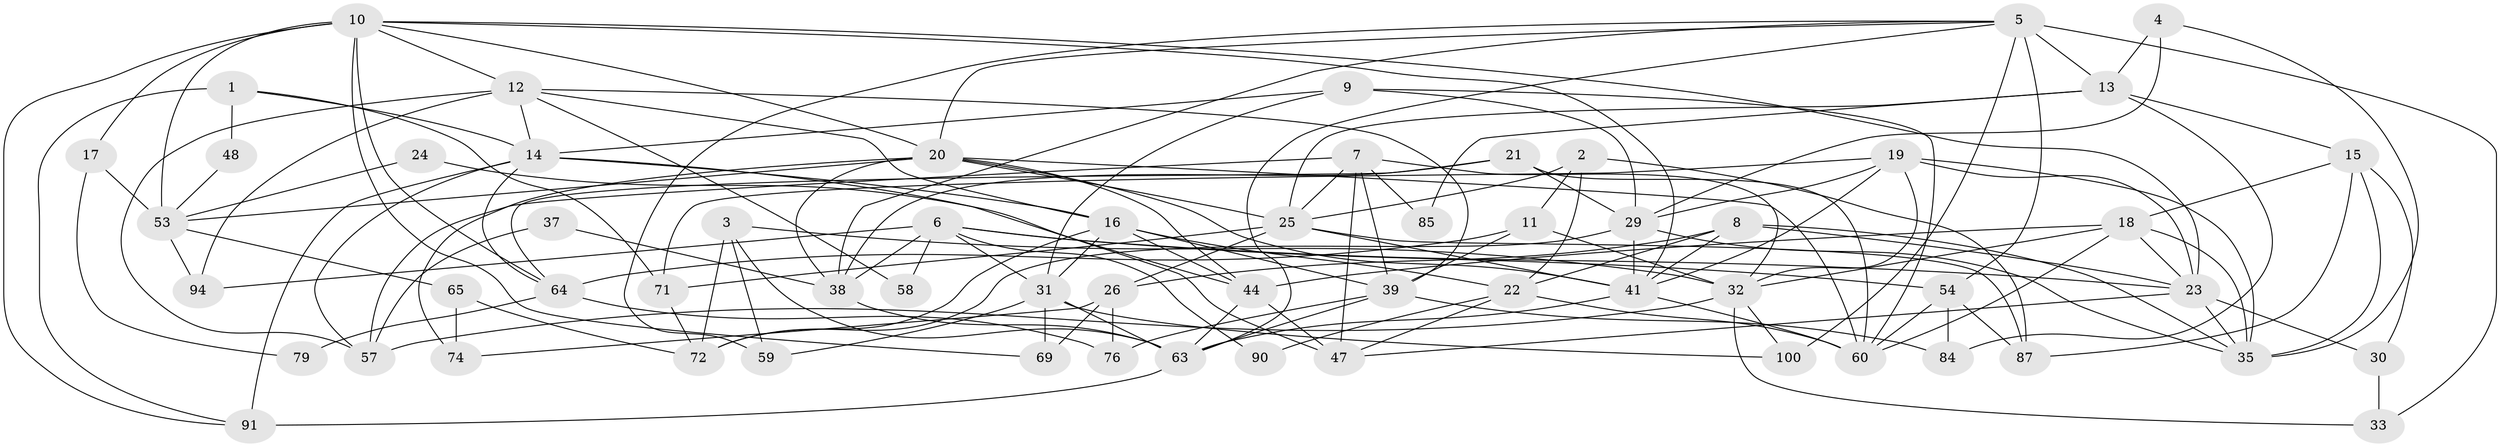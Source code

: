 // original degree distribution, {4: 0.24, 3: 0.27, 5: 0.22, 6: 0.11, 2: 0.13, 7: 0.03}
// Generated by graph-tools (version 1.1) at 2025/38/02/21/25 10:38:59]
// undirected, 61 vertices, 153 edges
graph export_dot {
graph [start="1"]
  node [color=gray90,style=filled];
  1 [super="+86"];
  2;
  3 [super="+98"];
  4;
  5 [super="+97"];
  6 [super="+49"];
  7 [super="+42"];
  8;
  9;
  10 [super="+62"];
  11;
  12 [super="+34"];
  13 [super="+56"];
  14 [super="+36"];
  15 [super="+52"];
  16 [super="+40"];
  17 [super="+70"];
  18 [super="+81"];
  19 [super="+83"];
  20 [super="+28"];
  21 [super="+61"];
  22 [super="+27"];
  23 [super="+96"];
  24;
  25 [super="+80"];
  26 [super="+99"];
  29 [super="+46"];
  30;
  31 [super="+51"];
  32 [super="+45"];
  33 [super="+43"];
  35 [super="+66"];
  37;
  38 [super="+55"];
  39 [super="+50"];
  41 [super="+82"];
  44;
  47 [super="+68"];
  48;
  53 [super="+67"];
  54 [super="+75"];
  57 [super="+78"];
  58;
  59;
  60 [super="+88"];
  63 [super="+77"];
  64 [super="+89"];
  65;
  69;
  71 [super="+95"];
  72 [super="+73"];
  74;
  76 [super="+92"];
  79;
  84;
  85;
  87;
  90;
  91 [super="+93"];
  94;
  100;
  1 -- 14;
  1 -- 48;
  1 -- 91;
  1 -- 71;
  2 -- 25;
  2 -- 11;
  2 -- 22;
  2 -- 87;
  3 -- 63 [weight=2];
  3 -- 32;
  3 -- 72;
  3 -- 59;
  4 -- 13;
  4 -- 29;
  4 -- 35;
  5 -- 33;
  5 -- 63;
  5 -- 13 [weight=2];
  5 -- 54;
  5 -- 20;
  5 -- 38;
  5 -- 100;
  5 -- 59;
  6 -- 23;
  6 -- 58;
  6 -- 90;
  6 -- 31 [weight=2];
  6 -- 38;
  6 -- 54;
  6 -- 94;
  7 -- 85;
  7 -- 39;
  7 -- 47;
  7 -- 32;
  7 -- 25;
  7 -- 57;
  8 -- 23;
  8 -- 41;
  8 -- 22;
  8 -- 35;
  8 -- 26;
  9 -- 31;
  9 -- 60;
  9 -- 14;
  9 -- 29;
  10 -- 23;
  10 -- 12;
  10 -- 41;
  10 -- 53;
  10 -- 69;
  10 -- 64;
  10 -- 17;
  10 -- 91;
  10 -- 20;
  11 -- 32;
  11 -- 64;
  11 -- 39;
  12 -- 16;
  12 -- 58;
  12 -- 57;
  12 -- 39;
  12 -- 94;
  12 -- 14;
  13 -- 84;
  13 -- 85;
  13 -- 15;
  13 -- 25;
  14 -- 57;
  14 -- 16;
  14 -- 91 [weight=2];
  14 -- 47;
  14 -- 64;
  15 -- 35;
  15 -- 18;
  15 -- 30;
  15 -- 87;
  16 -- 44;
  16 -- 39;
  16 -- 72;
  16 -- 31;
  16 -- 22;
  17 -- 53;
  17 -- 79;
  18 -- 32;
  18 -- 23;
  18 -- 44;
  18 -- 60;
  18 -- 35;
  19 -- 29 [weight=2];
  19 -- 32;
  19 -- 35;
  19 -- 71;
  19 -- 23;
  19 -- 41;
  20 -- 60;
  20 -- 44;
  20 -- 53;
  20 -- 25;
  20 -- 74;
  20 -- 38;
  20 -- 41;
  21 -- 29;
  21 -- 60;
  21 -- 38;
  21 -- 64;
  22 -- 60;
  22 -- 90;
  22 -- 47;
  23 -- 47;
  23 -- 35;
  23 -- 30;
  24 -- 44;
  24 -- 53;
  25 -- 87;
  25 -- 26;
  25 -- 71;
  25 -- 41 [weight=2];
  26 -- 69;
  26 -- 74;
  26 -- 76;
  29 -- 72;
  29 -- 35;
  29 -- 41;
  30 -- 33;
  31 -- 59;
  31 -- 69;
  31 -- 100;
  31 -- 63;
  32 -- 57;
  32 -- 100;
  32 -- 33;
  37 -- 57;
  37 -- 38;
  38 -- 63;
  39 -- 84;
  39 -- 63;
  39 -- 76;
  41 -- 60;
  41 -- 63;
  44 -- 63;
  44 -- 47;
  48 -- 53;
  53 -- 65;
  53 -- 94;
  54 -- 87;
  54 -- 84;
  54 -- 60;
  63 -- 91;
  64 -- 76;
  64 -- 79;
  65 -- 72;
  65 -- 74;
  71 -- 72;
}
